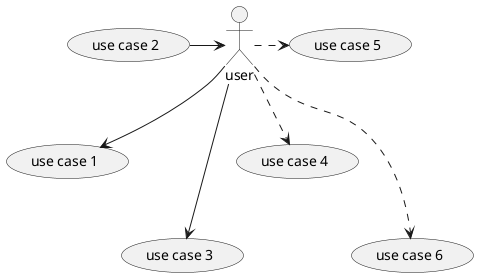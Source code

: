 @startuml
' left to right direction
:user: --> (use case 1)
(use case 2) -> :user: 
:user: ---> (use case 3)

:user: ..> (use case 4)
:user: .> (use case 5)
:user: ...> (use case 6)
@enduml